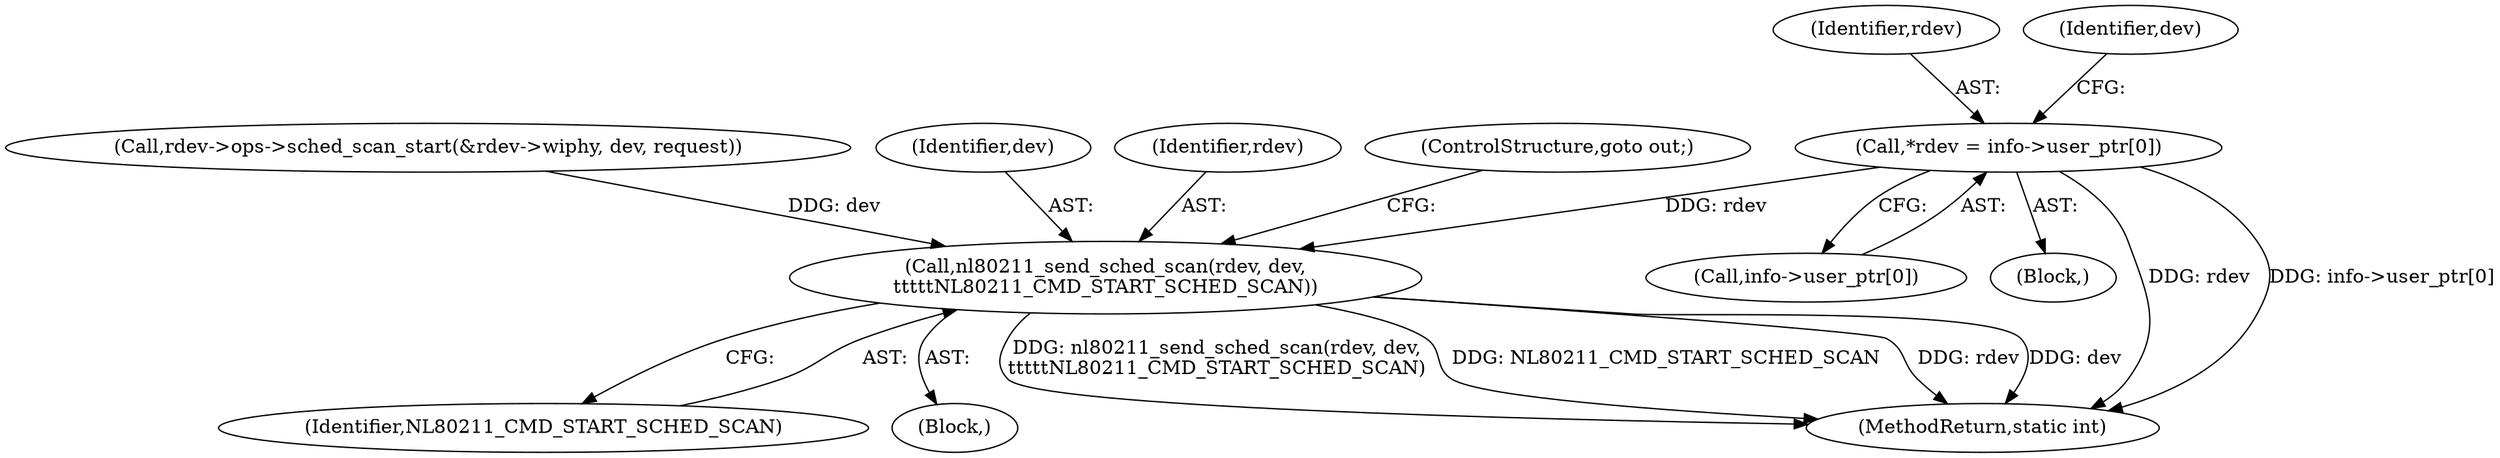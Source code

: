 digraph "0_linux_208c72f4fe44fe09577e7975ba0e7fa0278f3d03@array" {
"1000109" [label="(Call,*rdev = info->user_ptr[0])"];
"1000621" [label="(Call,nl80211_send_sched_scan(rdev, dev,\n\t\t\t\t\tNL80211_CMD_START_SCHED_SCAN))"];
"1000621" [label="(Call,nl80211_send_sched_scan(rdev, dev,\n\t\t\t\t\tNL80211_CMD_START_SCHED_SCAN))"];
"1000605" [label="(Call,rdev->ops->sched_scan_start(&rdev->wiphy, dev, request))"];
"1000106" [label="(Block,)"];
"1000632" [label="(MethodReturn,static int)"];
"1000624" [label="(Identifier,NL80211_CMD_START_SCHED_SCAN)"];
"1000623" [label="(Identifier,dev)"];
"1000110" [label="(Identifier,rdev)"];
"1000622" [label="(Identifier,rdev)"];
"1000625" [label="(ControlStructure,goto out;)"];
"1000615" [label="(Block,)"];
"1000118" [label="(Identifier,dev)"];
"1000111" [label="(Call,info->user_ptr[0])"];
"1000109" [label="(Call,*rdev = info->user_ptr[0])"];
"1000109" -> "1000106"  [label="AST: "];
"1000109" -> "1000111"  [label="CFG: "];
"1000110" -> "1000109"  [label="AST: "];
"1000111" -> "1000109"  [label="AST: "];
"1000118" -> "1000109"  [label="CFG: "];
"1000109" -> "1000632"  [label="DDG: rdev"];
"1000109" -> "1000632"  [label="DDG: info->user_ptr[0]"];
"1000109" -> "1000621"  [label="DDG: rdev"];
"1000621" -> "1000615"  [label="AST: "];
"1000621" -> "1000624"  [label="CFG: "];
"1000622" -> "1000621"  [label="AST: "];
"1000623" -> "1000621"  [label="AST: "];
"1000624" -> "1000621"  [label="AST: "];
"1000625" -> "1000621"  [label="CFG: "];
"1000621" -> "1000632"  [label="DDG: rdev"];
"1000621" -> "1000632"  [label="DDG: dev"];
"1000621" -> "1000632"  [label="DDG: nl80211_send_sched_scan(rdev, dev,\n\t\t\t\t\tNL80211_CMD_START_SCHED_SCAN)"];
"1000621" -> "1000632"  [label="DDG: NL80211_CMD_START_SCHED_SCAN"];
"1000605" -> "1000621"  [label="DDG: dev"];
}
